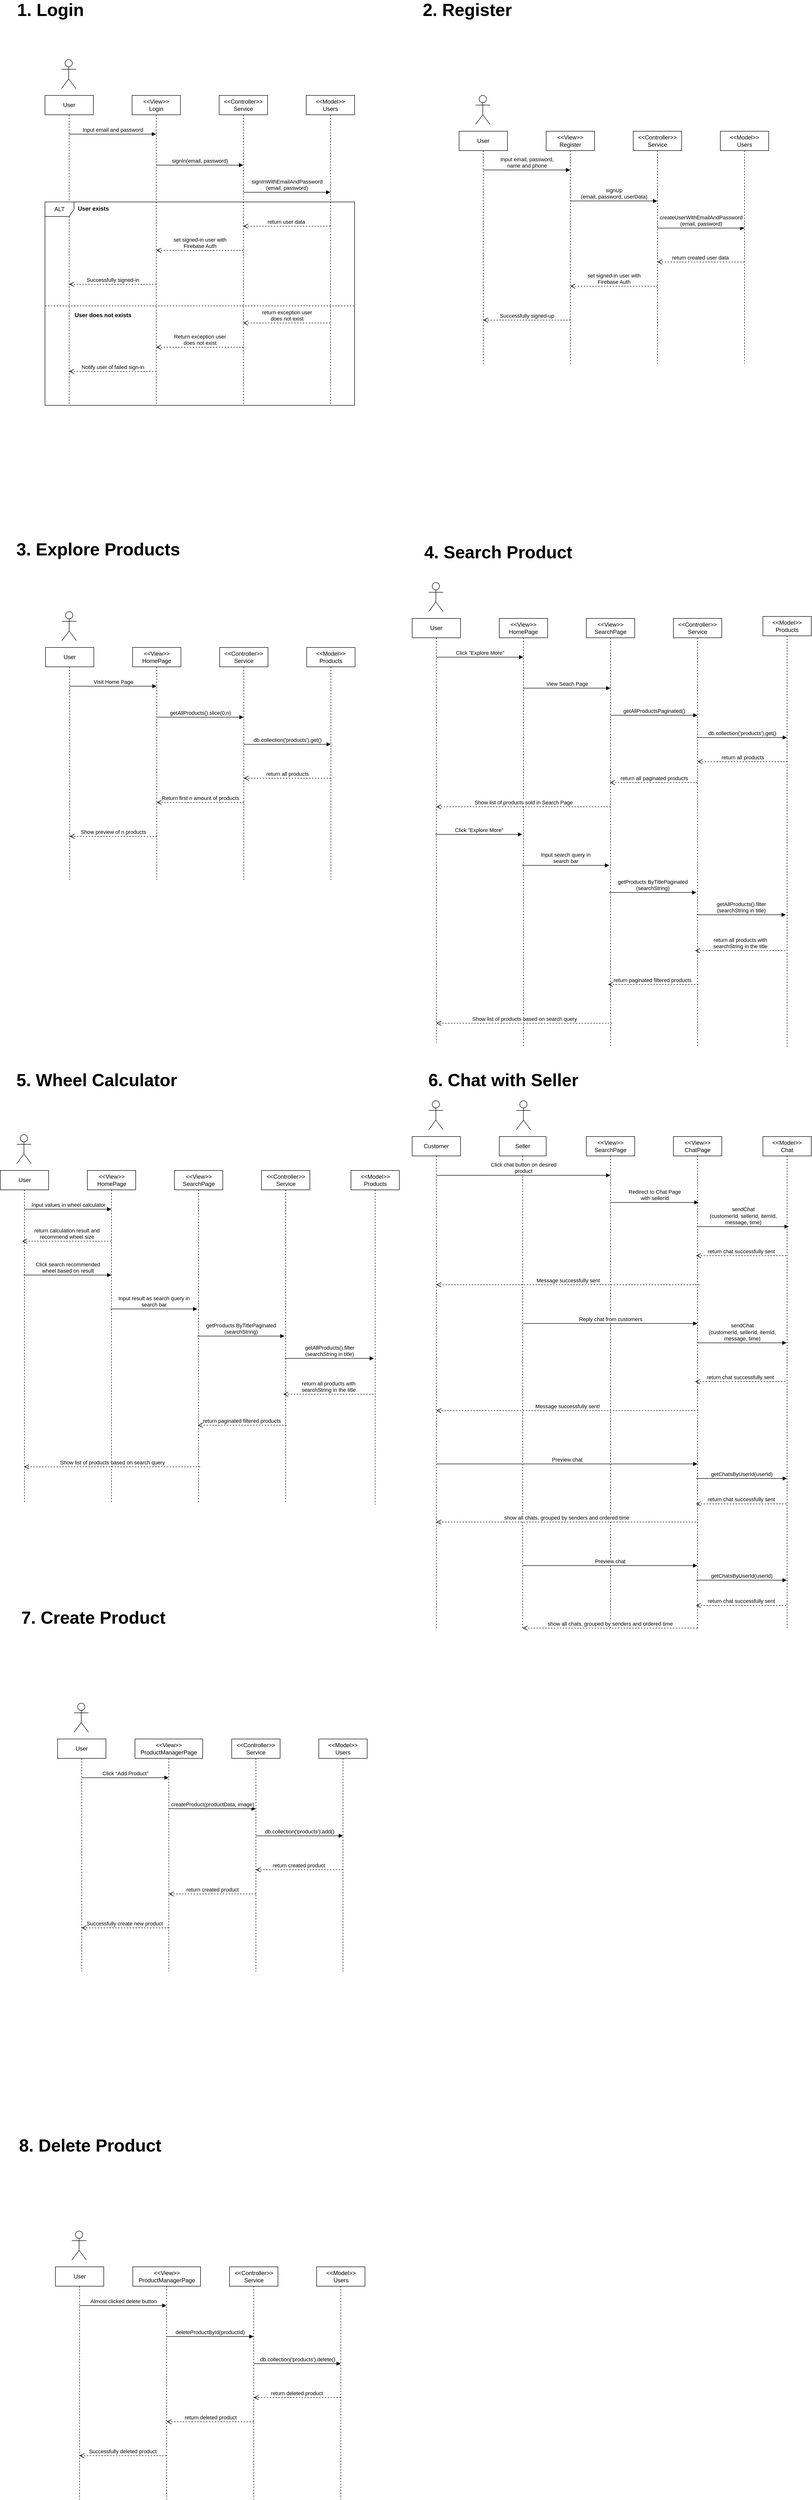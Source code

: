 <mxfile pages="1">
    <diagram id="8m5tW45DkZxrXLQLYPcF" name="Page-1">
        <mxGraphModel dx="5249" dy="2711" grid="0" gridSize="10" guides="1" tooltips="1" connect="1" arrows="1" fold="1" page="0" pageScale="1" pageWidth="850" pageHeight="1100" background="none" math="0" shadow="0">
            <root>
                <mxCell id="0"/>
                <mxCell id="1" parent="0"/>
                <mxCell id="33" value="&amp;lt;&amp;lt;View&amp;gt;&amp;gt;&lt;br&gt;Login" style="shape=umlLifeline;perimeter=lifelinePerimeter;whiteSpace=wrap;html=1;container=1;collapsible=0;recursiveResize=0;outlineConnect=0;" parent="1" vertex="1">
                    <mxGeometry x="284" y="234" width="100" height="640" as="geometry"/>
                </mxCell>
                <mxCell id="47" value="Successfully signed-in" style="html=1;verticalAlign=bottom;endArrow=open;dashed=1;endSize=8;" parent="33" edge="1">
                    <mxGeometry relative="1" as="geometry">
                        <mxPoint x="50.33" y="390" as="sourcePoint"/>
                        <mxPoint x="-130.003" y="390" as="targetPoint"/>
                    </mxGeometry>
                </mxCell>
                <mxCell id="34" value="&amp;lt;&amp;lt;Controller&amp;gt;&amp;gt;&lt;br&gt;Service" style="shape=umlLifeline;perimeter=lifelinePerimeter;whiteSpace=wrap;html=1;container=1;collapsible=0;recursiveResize=0;outlineConnect=0;" parent="1" vertex="1">
                    <mxGeometry x="464" y="234" width="100" height="640" as="geometry"/>
                </mxCell>
                <mxCell id="35" value="&amp;lt;&amp;lt;Model&amp;gt;&amp;gt;&lt;br&gt;Users" style="shape=umlLifeline;perimeter=lifelinePerimeter;whiteSpace=wrap;html=1;container=1;collapsible=0;recursiveResize=0;outlineConnect=0;" parent="1" vertex="1">
                    <mxGeometry x="644" y="234" width="100" height="640" as="geometry"/>
                </mxCell>
                <mxCell id="42" value="return user data&amp;nbsp;" style="html=1;verticalAlign=bottom;endArrow=open;dashed=1;endSize=8;" parent="35" target="34" edge="1">
                    <mxGeometry relative="1" as="geometry">
                        <mxPoint x="50" y="270" as="sourcePoint"/>
                        <mxPoint x="-30" y="270" as="targetPoint"/>
                    </mxGeometry>
                </mxCell>
                <mxCell id="36" value="User" style="shape=umlLifeline;perimeter=lifelinePerimeter;whiteSpace=wrap;html=1;container=1;collapsible=0;recursiveResize=0;outlineConnect=0;" parent="1" vertex="1">
                    <mxGeometry x="104" y="234" width="100" height="640" as="geometry"/>
                </mxCell>
                <mxCell id="38" value="Input email and password" style="html=1;verticalAlign=bottom;endArrow=block;" parent="36" target="33" edge="1">
                    <mxGeometry width="80" relative="1" as="geometry">
                        <mxPoint x="50" y="80" as="sourcePoint"/>
                        <mxPoint x="220" y="80" as="targetPoint"/>
                    </mxGeometry>
                </mxCell>
                <mxCell id="37" value="" style="shape=umlActor;verticalLabelPosition=bottom;verticalAlign=top;html=1;outlineConnect=0;" parent="1" vertex="1">
                    <mxGeometry x="138" y="160" width="30" height="60" as="geometry"/>
                </mxCell>
                <mxCell id="39" value="signIn(email, password)" style="html=1;verticalAlign=bottom;endArrow=block;" parent="1" edge="1">
                    <mxGeometry width="80" relative="1" as="geometry">
                        <mxPoint x="333.63" y="378" as="sourcePoint"/>
                        <mxPoint x="513.5" y="378" as="targetPoint"/>
                    </mxGeometry>
                </mxCell>
                <mxCell id="40" value="signInWithEmailAndPassword&lt;br&gt;(email, password)" style="html=1;verticalAlign=bottom;endArrow=block;" parent="1" source="34" edge="1">
                    <mxGeometry width="80" relative="1" as="geometry">
                        <mxPoint x="513.999" y="434" as="sourcePoint"/>
                        <mxPoint x="693.74" y="434" as="targetPoint"/>
                    </mxGeometry>
                </mxCell>
                <mxCell id="46" value="set signed-in user with&lt;br&gt;Firebase Auth" style="html=1;verticalAlign=bottom;endArrow=open;dashed=1;endSize=8;" parent="1" edge="1">
                    <mxGeometry relative="1" as="geometry">
                        <mxPoint x="514.33" y="554" as="sourcePoint"/>
                        <mxPoint x="333.997" y="554" as="targetPoint"/>
                    </mxGeometry>
                </mxCell>
                <mxCell id="48" value="return exception user&lt;br&gt;does not exist" style="html=1;verticalAlign=bottom;endArrow=open;dashed=1;endSize=8;" parent="1" edge="1">
                    <mxGeometry relative="1" as="geometry">
                        <mxPoint x="694" y="704" as="sourcePoint"/>
                        <mxPoint x="513.667" y="704" as="targetPoint"/>
                    </mxGeometry>
                </mxCell>
                <mxCell id="49" value="Return exception user&lt;br&gt;does not exist" style="html=1;verticalAlign=bottom;endArrow=open;dashed=1;endSize=8;" parent="1" edge="1">
                    <mxGeometry relative="1" as="geometry">
                        <mxPoint x="514.33" y="754" as="sourcePoint"/>
                        <mxPoint x="333.997" y="754" as="targetPoint"/>
                    </mxGeometry>
                </mxCell>
                <mxCell id="50" value="Notify user of failed sign-in" style="html=1;verticalAlign=bottom;endArrow=open;dashed=1;endSize=8;" parent="1" edge="1">
                    <mxGeometry relative="1" as="geometry">
                        <mxPoint x="334.33" y="804" as="sourcePoint"/>
                        <mxPoint x="153.997" y="804" as="targetPoint"/>
                    </mxGeometry>
                </mxCell>
                <mxCell id="51" value="ALT" style="shape=umlFrame;whiteSpace=wrap;html=1;" parent="1" vertex="1">
                    <mxGeometry x="104" y="454" width="640" height="420" as="geometry"/>
                </mxCell>
                <mxCell id="52" value="" style="endArrow=none;dashed=1;html=1;" parent="1" edge="1">
                    <mxGeometry width="50" height="50" relative="1" as="geometry">
                        <mxPoint x="104" y="668.57" as="sourcePoint"/>
                        <mxPoint x="745.739" y="668.57" as="targetPoint"/>
                    </mxGeometry>
                </mxCell>
                <mxCell id="53" value="User exists" style="text;align=center;fontStyle=1;verticalAlign=middle;spacingLeft=3;spacingRight=3;strokeColor=none;rotatable=0;points=[[0,0.5],[1,0.5]];portConstraint=eastwest;" parent="1" vertex="1">
                    <mxGeometry x="164" y="454" width="80" height="26" as="geometry"/>
                </mxCell>
                <mxCell id="54" value="User does not exists" style="text;align=center;fontStyle=1;verticalAlign=middle;spacingLeft=3;spacingRight=3;strokeColor=none;rotatable=0;points=[[0,0.5],[1,0.5]];portConstraint=eastwest;" parent="1" vertex="1">
                    <mxGeometry x="164" y="674" width="120" height="26" as="geometry"/>
                </mxCell>
                <mxCell id="61" value="&amp;lt;&amp;lt;View&amp;gt;&amp;gt;&lt;br&gt;Register" style="shape=umlLifeline;perimeter=lifelinePerimeter;whiteSpace=wrap;html=1;container=1;collapsible=0;recursiveResize=0;outlineConnect=0;" parent="1" vertex="1">
                    <mxGeometry x="1140" y="308" width="100" height="480" as="geometry"/>
                </mxCell>
                <mxCell id="62" value="Successfully signed-up" style="html=1;verticalAlign=bottom;endArrow=open;dashed=1;endSize=8;" parent="61" edge="1">
                    <mxGeometry relative="1" as="geometry">
                        <mxPoint x="50.33" y="390" as="sourcePoint"/>
                        <mxPoint x="-130.003" y="390" as="targetPoint"/>
                    </mxGeometry>
                </mxCell>
                <mxCell id="63" value="&amp;lt;&amp;lt;Controller&amp;gt;&amp;gt;&lt;br&gt;Service" style="shape=umlLifeline;perimeter=lifelinePerimeter;whiteSpace=wrap;html=1;container=1;collapsible=0;recursiveResize=0;outlineConnect=0;" parent="1" vertex="1">
                    <mxGeometry x="1320" y="308" width="100" height="480" as="geometry"/>
                </mxCell>
                <mxCell id="64" value="&amp;lt;&amp;lt;Model&amp;gt;&amp;gt;&lt;br&gt;Users" style="shape=umlLifeline;perimeter=lifelinePerimeter;whiteSpace=wrap;html=1;container=1;collapsible=0;recursiveResize=0;outlineConnect=0;" parent="1" vertex="1">
                    <mxGeometry x="1500" y="308" width="100" height="480" as="geometry"/>
                </mxCell>
                <mxCell id="65" value="return created user data&amp;nbsp;" style="html=1;verticalAlign=bottom;endArrow=open;dashed=1;endSize=8;" parent="64" target="63" edge="1">
                    <mxGeometry relative="1" as="geometry">
                        <mxPoint x="50" y="270" as="sourcePoint"/>
                        <mxPoint x="-30" y="270" as="targetPoint"/>
                    </mxGeometry>
                </mxCell>
                <mxCell id="66" value="User" style="shape=umlLifeline;perimeter=lifelinePerimeter;whiteSpace=wrap;html=1;container=1;collapsible=0;recursiveResize=0;outlineConnect=0;" parent="1" vertex="1">
                    <mxGeometry x="960" y="308" width="100" height="480" as="geometry"/>
                </mxCell>
                <mxCell id="67" value="Input email, password,&lt;br&gt;name and phone" style="html=1;verticalAlign=bottom;endArrow=block;" parent="66" target="61" edge="1">
                    <mxGeometry width="80" relative="1" as="geometry">
                        <mxPoint x="50" y="80" as="sourcePoint"/>
                        <mxPoint x="220" y="80" as="targetPoint"/>
                    </mxGeometry>
                </mxCell>
                <mxCell id="68" value="" style="shape=umlActor;verticalLabelPosition=bottom;verticalAlign=top;html=1;outlineConnect=0;" parent="1" vertex="1">
                    <mxGeometry x="994" y="234" width="30" height="60" as="geometry"/>
                </mxCell>
                <mxCell id="69" value="signUp&lt;br&gt;(email, password, userData)" style="html=1;verticalAlign=bottom;endArrow=block;" parent="1" edge="1">
                    <mxGeometry width="80" relative="1" as="geometry">
                        <mxPoint x="1189.63" y="452" as="sourcePoint"/>
                        <mxPoint x="1369.5" y="452" as="targetPoint"/>
                    </mxGeometry>
                </mxCell>
                <mxCell id="70" value="createUserWithEmailAndPassword&lt;br&gt;(email, password)" style="html=1;verticalAlign=bottom;endArrow=block;" parent="1" source="63" edge="1">
                    <mxGeometry width="80" relative="1" as="geometry">
                        <mxPoint x="1369.999" y="508" as="sourcePoint"/>
                        <mxPoint x="1549.74" y="508" as="targetPoint"/>
                    </mxGeometry>
                </mxCell>
                <mxCell id="71" value="set signed-in user with&lt;br&gt;Firebase Auth" style="html=1;verticalAlign=bottom;endArrow=open;dashed=1;endSize=8;" parent="1" edge="1">
                    <mxGeometry relative="1" as="geometry">
                        <mxPoint x="1370.33" y="628" as="sourcePoint"/>
                        <mxPoint x="1189.997" y="628" as="targetPoint"/>
                    </mxGeometry>
                </mxCell>
                <mxCell id="79" value="&amp;lt;&amp;lt;View&amp;gt;&amp;gt;&lt;br&gt;HomePage" style="shape=umlLifeline;perimeter=lifelinePerimeter;whiteSpace=wrap;html=1;container=1;collapsible=0;recursiveResize=0;outlineConnect=0;" parent="1" vertex="1">
                    <mxGeometry x="285" y="1374" width="100" height="480" as="geometry"/>
                </mxCell>
                <mxCell id="80" value="Show preview of n products" style="html=1;verticalAlign=bottom;endArrow=open;dashed=1;endSize=8;" parent="79" edge="1">
                    <mxGeometry relative="1" as="geometry">
                        <mxPoint x="50.33" y="390" as="sourcePoint"/>
                        <mxPoint x="-130.003" y="390" as="targetPoint"/>
                    </mxGeometry>
                </mxCell>
                <mxCell id="81" value="&amp;lt;&amp;lt;Controller&amp;gt;&amp;gt;&lt;br&gt;Service" style="shape=umlLifeline;perimeter=lifelinePerimeter;whiteSpace=wrap;html=1;container=1;collapsible=0;recursiveResize=0;outlineConnect=0;" parent="1" vertex="1">
                    <mxGeometry x="465" y="1374" width="100" height="480" as="geometry"/>
                </mxCell>
                <mxCell id="82" value="&amp;lt;&amp;lt;Model&amp;gt;&amp;gt;&lt;br&gt;Products" style="shape=umlLifeline;perimeter=lifelinePerimeter;whiteSpace=wrap;html=1;container=1;collapsible=0;recursiveResize=0;outlineConnect=0;" parent="1" vertex="1">
                    <mxGeometry x="645" y="1374" width="100" height="480" as="geometry"/>
                </mxCell>
                <mxCell id="83" value="return all products" style="html=1;verticalAlign=bottom;endArrow=open;dashed=1;endSize=8;" parent="82" target="81" edge="1">
                    <mxGeometry relative="1" as="geometry">
                        <mxPoint x="50" y="270" as="sourcePoint"/>
                        <mxPoint x="-30" y="270" as="targetPoint"/>
                    </mxGeometry>
                </mxCell>
                <mxCell id="84" value="User" style="shape=umlLifeline;perimeter=lifelinePerimeter;whiteSpace=wrap;html=1;container=1;collapsible=0;recursiveResize=0;outlineConnect=0;" parent="1" vertex="1">
                    <mxGeometry x="105" y="1374" width="100" height="480" as="geometry"/>
                </mxCell>
                <mxCell id="85" value="Visit Home Page" style="html=1;verticalAlign=bottom;endArrow=block;" parent="84" target="79" edge="1">
                    <mxGeometry width="80" relative="1" as="geometry">
                        <mxPoint x="50" y="80" as="sourcePoint"/>
                        <mxPoint x="220" y="80" as="targetPoint"/>
                    </mxGeometry>
                </mxCell>
                <mxCell id="86" value="" style="shape=umlActor;verticalLabelPosition=bottom;verticalAlign=top;html=1;outlineConnect=0;" parent="1" vertex="1">
                    <mxGeometry x="139" y="1300" width="30" height="60" as="geometry"/>
                </mxCell>
                <mxCell id="87" value="getAllProducts().slice(0,n)" style="html=1;verticalAlign=bottom;endArrow=block;" parent="1" edge="1">
                    <mxGeometry width="80" relative="1" as="geometry">
                        <mxPoint x="334.63" y="1518" as="sourcePoint"/>
                        <mxPoint x="514.5" y="1518" as="targetPoint"/>
                    </mxGeometry>
                </mxCell>
                <mxCell id="88" value="db.collection('products').get()" style="html=1;verticalAlign=bottom;endArrow=block;" parent="1" source="81" edge="1">
                    <mxGeometry width="80" relative="1" as="geometry">
                        <mxPoint x="514.999" y="1574" as="sourcePoint"/>
                        <mxPoint x="694.74" y="1574" as="targetPoint"/>
                    </mxGeometry>
                </mxCell>
                <mxCell id="89" value="Return first n amount of products" style="html=1;verticalAlign=bottom;endArrow=open;dashed=1;endSize=8;" parent="1" edge="1">
                    <mxGeometry relative="1" as="geometry">
                        <mxPoint x="515.33" y="1694" as="sourcePoint"/>
                        <mxPoint x="334.997" y="1694" as="targetPoint"/>
                    </mxGeometry>
                </mxCell>
                <mxCell id="91" value="&amp;lt;&amp;lt;View&amp;gt;&amp;gt;&lt;br&gt;HomePage" style="shape=umlLifeline;perimeter=lifelinePerimeter;whiteSpace=wrap;html=1;container=1;collapsible=0;recursiveResize=0;outlineConnect=0;" parent="1" vertex="1">
                    <mxGeometry x="1043" y="1314" width="100" height="886" as="geometry"/>
                </mxCell>
                <mxCell id="93" value="&amp;lt;&amp;lt;View&amp;gt;&amp;gt;&lt;br&gt;SearchPage" style="shape=umlLifeline;perimeter=lifelinePerimeter;whiteSpace=wrap;html=1;container=1;collapsible=0;recursiveResize=0;outlineConnect=0;" parent="1" vertex="1">
                    <mxGeometry x="1223" y="1314" width="100" height="886" as="geometry"/>
                </mxCell>
                <mxCell id="94" value="&amp;lt;&amp;lt;Controller&amp;gt;&amp;gt;&lt;br&gt;Service" style="shape=umlLifeline;perimeter=lifelinePerimeter;whiteSpace=wrap;html=1;container=1;collapsible=0;recursiveResize=0;outlineConnect=0;" parent="1" vertex="1">
                    <mxGeometry x="1403" y="1314" width="100" height="886" as="geometry"/>
                </mxCell>
                <mxCell id="95" value="return all paginated products" style="html=1;verticalAlign=bottom;endArrow=open;dashed=1;endSize=8;" parent="94" edge="1">
                    <mxGeometry relative="1" as="geometry">
                        <mxPoint x="50" y="339" as="sourcePoint"/>
                        <mxPoint x="-131.038" y="339" as="targetPoint"/>
                    </mxGeometry>
                </mxCell>
                <mxCell id="111" value="return paginated filtered products&amp;nbsp;" style="html=1;verticalAlign=bottom;endArrow=open;dashed=1;endSize=8;" parent="94" edge="1">
                    <mxGeometry relative="1" as="geometry">
                        <mxPoint x="51.54" y="756" as="sourcePoint"/>
                        <mxPoint x="-135" y="756" as="targetPoint"/>
                    </mxGeometry>
                </mxCell>
                <mxCell id="96" value="User" style="shape=umlLifeline;perimeter=lifelinePerimeter;whiteSpace=wrap;html=1;container=1;collapsible=0;recursiveResize=0;outlineConnect=0;" parent="1" vertex="1">
                    <mxGeometry x="863" y="1314" width="100" height="876" as="geometry"/>
                </mxCell>
                <mxCell id="97" value="Click &quot;Explore More&quot;" style="html=1;verticalAlign=bottom;endArrow=block;" parent="96" target="91" edge="1">
                    <mxGeometry width="80" relative="1" as="geometry">
                        <mxPoint x="50" y="80" as="sourcePoint"/>
                        <mxPoint x="220" y="80" as="targetPoint"/>
                    </mxGeometry>
                </mxCell>
                <mxCell id="98" value="" style="shape=umlActor;verticalLabelPosition=bottom;verticalAlign=top;html=1;outlineConnect=0;" parent="1" vertex="1">
                    <mxGeometry x="897" y="1240" width="30" height="60" as="geometry"/>
                </mxCell>
                <mxCell id="99" value="View Seach Page" style="html=1;verticalAlign=bottom;endArrow=block;" parent="1" edge="1">
                    <mxGeometry width="80" relative="1" as="geometry">
                        <mxPoint x="1092.63" y="1458" as="sourcePoint"/>
                        <mxPoint x="1272.5" y="1458" as="targetPoint"/>
                    </mxGeometry>
                </mxCell>
                <mxCell id="100" value="getAllProductsPaginated()" style="html=1;verticalAlign=bottom;endArrow=block;" parent="1" source="93" edge="1">
                    <mxGeometry width="80" relative="1" as="geometry">
                        <mxPoint x="1272.999" y="1514" as="sourcePoint"/>
                        <mxPoint x="1452.74" y="1514" as="targetPoint"/>
                    </mxGeometry>
                </mxCell>
                <mxCell id="101" value="Show list of products sold in Search Page" style="html=1;verticalAlign=bottom;endArrow=open;dashed=1;endSize=8;" parent="1" target="96" edge="1">
                    <mxGeometry relative="1" as="geometry">
                        <mxPoint x="1273.33" y="1703" as="sourcePoint"/>
                        <mxPoint x="1092.997" y="1703" as="targetPoint"/>
                    </mxGeometry>
                </mxCell>
                <mxCell id="102" value="&amp;lt;&amp;lt;Model&amp;gt;&amp;gt;&lt;br&gt;Products" style="shape=umlLifeline;perimeter=lifelinePerimeter;whiteSpace=wrap;html=1;container=1;collapsible=0;recursiveResize=0;outlineConnect=0;" parent="1" vertex="1">
                    <mxGeometry x="1588" y="1310" width="100" height="890" as="geometry"/>
                </mxCell>
                <mxCell id="104" value="db.collection('products').get()" style="html=1;verticalAlign=bottom;endArrow=block;" parent="1" target="102" edge="1">
                    <mxGeometry width="80" relative="1" as="geometry">
                        <mxPoint x="1452.999" y="1560" as="sourcePoint"/>
                        <mxPoint x="1633.35" y="1560" as="targetPoint"/>
                    </mxGeometry>
                </mxCell>
                <mxCell id="105" value="return all products" style="html=1;verticalAlign=bottom;endArrow=open;dashed=1;endSize=8;" parent="1" target="94" edge="1">
                    <mxGeometry relative="1" as="geometry">
                        <mxPoint x="1639.04" y="1610" as="sourcePoint"/>
                        <mxPoint x="1458.002" y="1610" as="targetPoint"/>
                    </mxGeometry>
                </mxCell>
                <mxCell id="106" value="Click &quot;Explore More&quot;" style="html=1;verticalAlign=bottom;endArrow=block;" parent="1" edge="1">
                    <mxGeometry width="80" relative="1" as="geometry">
                        <mxPoint x="910.75" y="1760" as="sourcePoint"/>
                        <mxPoint x="1090.25" y="1760" as="targetPoint"/>
                    </mxGeometry>
                </mxCell>
                <mxCell id="107" value="Input search query in&lt;br&gt;search bar" style="html=1;verticalAlign=bottom;endArrow=block;" parent="1" edge="1">
                    <mxGeometry width="80" relative="1" as="geometry">
                        <mxPoint x="1090.38" y="1824" as="sourcePoint"/>
                        <mxPoint x="1270.25" y="1824" as="targetPoint"/>
                    </mxGeometry>
                </mxCell>
                <mxCell id="108" value="getProducts ByTitlePaginated&lt;br&gt;(searchString)" style="html=1;verticalAlign=bottom;endArrow=block;" parent="1" edge="1">
                    <mxGeometry width="80" relative="1" as="geometry">
                        <mxPoint x="1270" y="1880" as="sourcePoint"/>
                        <mxPoint x="1450.49" y="1880" as="targetPoint"/>
                    </mxGeometry>
                </mxCell>
                <mxCell id="109" value="getAllProducts().filter&lt;br&gt;(searchString in title)" style="html=1;verticalAlign=bottom;endArrow=block;" parent="1" edge="1">
                    <mxGeometry width="80" relative="1" as="geometry">
                        <mxPoint x="1451" y="1926" as="sourcePoint"/>
                        <mxPoint x="1635.25" y="1926" as="targetPoint"/>
                    </mxGeometry>
                </mxCell>
                <mxCell id="110" value="return all products with&lt;br&gt;searchString in the title" style="html=1;verticalAlign=bottom;endArrow=open;dashed=1;endSize=8;" parent="1" edge="1">
                    <mxGeometry relative="1" as="geometry">
                        <mxPoint x="1634.54" y="2000" as="sourcePoint"/>
                        <mxPoint x="1448" y="2000" as="targetPoint"/>
                    </mxGeometry>
                </mxCell>
                <mxCell id="112" value="Show list of products based on search query" style="html=1;verticalAlign=bottom;endArrow=open;dashed=1;endSize=8;" parent="1" target="96" edge="1">
                    <mxGeometry relative="1" as="geometry">
                        <mxPoint x="1276.27" y="2150.0" as="sourcePoint"/>
                        <mxPoint x="1089.73" y="2150.0" as="targetPoint"/>
                    </mxGeometry>
                </mxCell>
                <mxCell id="144" value="&amp;lt;&amp;lt;View&amp;gt;&amp;gt;&lt;br&gt;HomePage" style="shape=umlLifeline;perimeter=lifelinePerimeter;whiteSpace=wrap;html=1;container=1;collapsible=0;recursiveResize=0;outlineConnect=0;" parent="1" vertex="1">
                    <mxGeometry x="191.5" y="2454" width="100" height="686" as="geometry"/>
                </mxCell>
                <mxCell id="145" value="&amp;lt;&amp;lt;View&amp;gt;&amp;gt;&lt;br&gt;SearchPage" style="shape=umlLifeline;perimeter=lifelinePerimeter;whiteSpace=wrap;html=1;container=1;collapsible=0;recursiveResize=0;outlineConnect=0;" parent="1" vertex="1">
                    <mxGeometry x="371.5" y="2454" width="100" height="686" as="geometry"/>
                </mxCell>
                <mxCell id="146" value="&amp;lt;&amp;lt;Controller&amp;gt;&amp;gt;&lt;br&gt;Service" style="shape=umlLifeline;perimeter=lifelinePerimeter;whiteSpace=wrap;html=1;container=1;collapsible=0;recursiveResize=0;outlineConnect=0;" parent="1" vertex="1">
                    <mxGeometry x="551.5" y="2454" width="100" height="686" as="geometry"/>
                </mxCell>
                <mxCell id="159" value="Input result as search query in&lt;br&gt;search bar" style="html=1;verticalAlign=bottom;endArrow=block;" parent="146" edge="1">
                    <mxGeometry width="80" relative="1" as="geometry">
                        <mxPoint x="-312.62" y="286" as="sourcePoint"/>
                        <mxPoint x="-132.75" y="286" as="targetPoint"/>
                    </mxGeometry>
                </mxCell>
                <mxCell id="160" value="getProducts ByTitlePaginated&lt;br&gt;(searchString)" style="html=1;verticalAlign=bottom;endArrow=block;" parent="146" edge="1">
                    <mxGeometry width="80" relative="1" as="geometry">
                        <mxPoint x="-132.5" y="342" as="sourcePoint"/>
                        <mxPoint x="47.49" y="342.0" as="targetPoint"/>
                    </mxGeometry>
                </mxCell>
                <mxCell id="161" value="getAllProducts().filter&lt;br&gt;(searchString in title)" style="html=1;verticalAlign=bottom;endArrow=block;" parent="146" edge="1">
                    <mxGeometry width="80" relative="1" as="geometry">
                        <mxPoint x="48" y="388" as="sourcePoint"/>
                        <mxPoint x="232.25" y="388" as="targetPoint"/>
                    </mxGeometry>
                </mxCell>
                <mxCell id="162" value="return all products with&lt;br&gt;searchString in the title" style="html=1;verticalAlign=bottom;endArrow=open;dashed=1;endSize=8;" parent="146" edge="1">
                    <mxGeometry relative="1" as="geometry">
                        <mxPoint x="231.54" y="462.0" as="sourcePoint"/>
                        <mxPoint x="45" y="462.0" as="targetPoint"/>
                    </mxGeometry>
                </mxCell>
                <mxCell id="163" value="Show list of products based on search query" style="html=1;verticalAlign=bottom;endArrow=open;dashed=1;endSize=8;" parent="146" edge="1">
                    <mxGeometry relative="1" as="geometry">
                        <mxPoint x="-126.73" y="612.0" as="sourcePoint"/>
                        <mxPoint x="-490.452" y="612.0" as="targetPoint"/>
                    </mxGeometry>
                </mxCell>
                <mxCell id="149" value="User" style="shape=umlLifeline;perimeter=lifelinePerimeter;whiteSpace=wrap;html=1;container=1;collapsible=0;recursiveResize=0;outlineConnect=0;" parent="1" vertex="1">
                    <mxGeometry x="11.5" y="2454" width="100" height="686" as="geometry"/>
                </mxCell>
                <mxCell id="150" value="Input values in wheel calculator" style="html=1;verticalAlign=bottom;endArrow=block;" parent="149" target="144" edge="1">
                    <mxGeometry width="80" relative="1" as="geometry">
                        <mxPoint x="50" y="80" as="sourcePoint"/>
                        <mxPoint x="220" y="80" as="targetPoint"/>
                    </mxGeometry>
                </mxCell>
                <mxCell id="151" value="" style="shape=umlActor;verticalLabelPosition=bottom;verticalAlign=top;html=1;outlineConnect=0;" parent="1" vertex="1">
                    <mxGeometry x="45.5" y="2380" width="30" height="60" as="geometry"/>
                </mxCell>
                <mxCell id="155" value="&amp;lt;&amp;lt;Model&amp;gt;&amp;gt;&lt;br&gt;Products" style="shape=umlLifeline;perimeter=lifelinePerimeter;whiteSpace=wrap;html=1;container=1;collapsible=0;recursiveResize=0;outlineConnect=0;" parent="1" vertex="1">
                    <mxGeometry x="736.5" y="2454" width="100" height="690" as="geometry"/>
                </mxCell>
                <mxCell id="164" value="return calculation result and&lt;br&gt;recommend wheel size" style="html=1;verticalAlign=bottom;endArrow=open;dashed=1;endSize=8;" parent="1" source="144" edge="1">
                    <mxGeometry relative="1" as="geometry">
                        <mxPoint x="230" y="2600" as="sourcePoint"/>
                        <mxPoint x="57" y="2600" as="targetPoint"/>
                    </mxGeometry>
                </mxCell>
                <mxCell id="165" value="Click search recommended&lt;br&gt;wheel based on result" style="html=1;verticalAlign=bottom;endArrow=block;" parent="1" target="144" edge="1">
                    <mxGeometry width="80" relative="1" as="geometry">
                        <mxPoint x="60" y="2670" as="sourcePoint"/>
                        <mxPoint x="242.75" y="2670" as="targetPoint"/>
                    </mxGeometry>
                </mxCell>
                <mxCell id="148" value="return paginated filtered products&amp;nbsp;" style="html=1;verticalAlign=bottom;endArrow=open;dashed=1;endSize=8;" parent="1" edge="1">
                    <mxGeometry relative="1" as="geometry">
                        <mxPoint x="603.04" y="2980" as="sourcePoint"/>
                        <mxPoint x="420" y="2980" as="targetPoint"/>
                    </mxGeometry>
                </mxCell>
                <mxCell id="166" value="1. Login" style="text;align=center;fontStyle=1;verticalAlign=middle;spacingLeft=3;spacingRight=3;strokeColor=none;rotatable=0;points=[[0,0.5],[1,0.5]];portConstraint=eastwest;fontSize=36;" parent="1" vertex="1">
                    <mxGeometry x="75.5" y="40" width="80" height="26" as="geometry"/>
                </mxCell>
                <mxCell id="167" value="3. Explore Products" style="text;align=left;fontStyle=1;verticalAlign=middle;spacingLeft=3;spacingRight=3;strokeColor=none;rotatable=0;points=[[0,0.5],[1,0.5]];portConstraint=eastwest;fontSize=36;" parent="1" vertex="1">
                    <mxGeometry x="40" y="1154" width="80" height="26" as="geometry"/>
                </mxCell>
                <mxCell id="170" value="2. Register" style="text;align=left;fontStyle=1;verticalAlign=middle;spacingLeft=3;spacingRight=3;strokeColor=none;rotatable=0;points=[[0,0.5],[1,0.5]];portConstraint=eastwest;fontSize=36;" parent="1" vertex="1">
                    <mxGeometry x="880" y="40" width="80" height="26" as="geometry"/>
                </mxCell>
                <mxCell id="173" value="4. Search Product" style="text;align=left;fontStyle=1;verticalAlign=middle;spacingLeft=3;spacingRight=3;strokeColor=none;rotatable=0;points=[[0,0.5],[1,0.5]];portConstraint=eastwest;fontSize=36;" parent="1" vertex="1">
                    <mxGeometry x="883" y="1160" width="80" height="26" as="geometry"/>
                </mxCell>
                <mxCell id="174" value="5. Wheel Calculator" style="text;align=left;fontStyle=1;verticalAlign=middle;spacingLeft=3;spacingRight=3;strokeColor=none;rotatable=0;points=[[0,0.5],[1,0.5]];portConstraint=eastwest;fontSize=36;" parent="1" vertex="1">
                    <mxGeometry x="40" y="2250" width="80" height="26" as="geometry"/>
                </mxCell>
                <mxCell id="175" value="Seller" style="shape=umlLifeline;perimeter=lifelinePerimeter;whiteSpace=wrap;html=1;container=1;collapsible=0;recursiveResize=0;outlineConnect=0;" parent="1" vertex="1">
                    <mxGeometry x="1043" y="2384" width="97" height="1016" as="geometry"/>
                </mxCell>
                <mxCell id="176" value="&amp;lt;&amp;lt;View&amp;gt;&amp;gt;&lt;br&gt;SearchPage" style="shape=umlLifeline;perimeter=lifelinePerimeter;whiteSpace=wrap;html=1;container=1;collapsible=0;recursiveResize=0;outlineConnect=0;" parent="1" vertex="1">
                    <mxGeometry x="1223" y="2384" width="100" height="1016" as="geometry"/>
                </mxCell>
                <mxCell id="207" value="Preview chat" style="html=1;verticalAlign=bottom;endArrow=block;" parent="176" source="175" edge="1">
                    <mxGeometry width="80" relative="1" as="geometry">
                        <mxPoint x="-93" y="886" as="sourcePoint"/>
                        <mxPoint x="229.25" y="886" as="targetPoint"/>
                    </mxGeometry>
                </mxCell>
                <mxCell id="208" value="getChatsByUserId(userId)" style="html=1;verticalAlign=bottom;endArrow=block;" parent="176" edge="1">
                    <mxGeometry width="80" relative="1" as="geometry">
                        <mxPoint x="226.75" y="916" as="sourcePoint"/>
                        <mxPoint x="414.25" y="916" as="targetPoint"/>
                    </mxGeometry>
                </mxCell>
                <mxCell id="209" value="return chat successfully sent" style="html=1;verticalAlign=bottom;endArrow=open;dashed=1;endSize=8;" parent="176" edge="1">
                    <mxGeometry relative="1" as="geometry">
                        <mxPoint x="413.29" y="968.46" as="sourcePoint"/>
                        <mxPoint x="226.75" y="968.46" as="targetPoint"/>
                    </mxGeometry>
                </mxCell>
                <mxCell id="177" value="&amp;lt;&amp;lt;View&amp;gt;&amp;gt;&lt;br&gt;ChatPage" style="shape=umlLifeline;perimeter=lifelinePerimeter;whiteSpace=wrap;html=1;container=1;collapsible=0;recursiveResize=0;outlineConnect=0;" parent="1" vertex="1">
                    <mxGeometry x="1403" y="2384" width="100" height="1016" as="geometry"/>
                </mxCell>
                <mxCell id="192" value="Redirect to Chat Page&lt;br&gt;with sellerId" style="html=1;verticalAlign=bottom;endArrow=block;" parent="177" source="176" edge="1">
                    <mxGeometry width="80" relative="1" as="geometry">
                        <mxPoint x="-128.0" y="136" as="sourcePoint"/>
                        <mxPoint x="51.87" y="136" as="targetPoint"/>
                    </mxGeometry>
                </mxCell>
                <mxCell id="189" value="Message successfully sent!" style="html=1;verticalAlign=bottom;endArrow=open;dashed=1;endSize=8;" parent="177" target="183" edge="1">
                    <mxGeometry relative="1" as="geometry">
                        <mxPoint x="51.54" y="566" as="sourcePoint"/>
                        <mxPoint x="-131.5" y="566" as="targetPoint"/>
                    </mxGeometry>
                </mxCell>
                <mxCell id="202" value="show all chats, grouped by senders and ordered time" style="html=1;verticalAlign=bottom;endArrow=open;dashed=1;endSize=8;" parent="177" target="183" edge="1">
                    <mxGeometry relative="1" as="geometry">
                        <mxPoint x="47" y="796" as="sourcePoint"/>
                        <mxPoint x="-133" y="796.0" as="targetPoint"/>
                    </mxGeometry>
                </mxCell>
                <mxCell id="183" value="Customer" style="shape=umlLifeline;perimeter=lifelinePerimeter;whiteSpace=wrap;html=1;container=1;collapsible=0;recursiveResize=0;outlineConnect=0;" parent="1" vertex="1">
                    <mxGeometry x="863" y="2384" width="100" height="1016" as="geometry"/>
                </mxCell>
                <mxCell id="184" value="Click chat button on desired&lt;br&gt;product" style="html=1;verticalAlign=bottom;endArrow=block;" parent="183" target="176" edge="1">
                    <mxGeometry width="80" relative="1" as="geometry">
                        <mxPoint x="50" y="80" as="sourcePoint"/>
                        <mxPoint x="220" y="80" as="targetPoint"/>
                    </mxGeometry>
                </mxCell>
                <mxCell id="185" value="" style="shape=umlActor;verticalLabelPosition=bottom;verticalAlign=top;html=1;outlineConnect=0;" parent="1" vertex="1">
                    <mxGeometry x="897" y="2310" width="30" height="60" as="geometry"/>
                </mxCell>
                <mxCell id="186" value="&amp;lt;&amp;lt;Model&amp;gt;&amp;gt;&lt;br&gt;Chat" style="shape=umlLifeline;perimeter=lifelinePerimeter;whiteSpace=wrap;html=1;container=1;collapsible=0;recursiveResize=0;outlineConnect=0;" parent="1" vertex="1">
                    <mxGeometry x="1588" y="2384" width="100" height="1016" as="geometry"/>
                </mxCell>
                <mxCell id="194" value="sendChat&lt;br&gt;(customerId, sellerId, itemId,&lt;br&gt;message, time)" style="html=1;verticalAlign=bottom;endArrow=block;" parent="186" source="177" edge="1">
                    <mxGeometry width="80" relative="1" as="geometry">
                        <mxPoint x="-129.31" y="186" as="sourcePoint"/>
                        <mxPoint x="53.31" y="186" as="targetPoint"/>
                    </mxGeometry>
                </mxCell>
                <mxCell id="195" value="return chat successfully sent" style="html=1;verticalAlign=bottom;endArrow=open;dashed=1;endSize=8;" parent="186" edge="1">
                    <mxGeometry relative="1" as="geometry">
                        <mxPoint x="48.54" y="246.0" as="sourcePoint"/>
                        <mxPoint x="-138" y="246.0" as="targetPoint"/>
                    </mxGeometry>
                </mxCell>
                <mxCell id="198" value="sendChat&lt;br&gt;(customerId, sellerId, itemId,&lt;br&gt;message, time)" style="html=1;verticalAlign=bottom;endArrow=block;" parent="186" source="177" edge="1">
                    <mxGeometry width="80" relative="1" as="geometry">
                        <mxPoint x="-128" y="426" as="sourcePoint"/>
                        <mxPoint x="48.75" y="426" as="targetPoint"/>
                    </mxGeometry>
                </mxCell>
                <mxCell id="190" value="6. Chat with Seller" style="text;align=left;fontStyle=1;verticalAlign=middle;spacingLeft=3;spacingRight=3;strokeColor=none;rotatable=0;points=[[0,0.5],[1,0.5]];portConstraint=eastwest;fontSize=36;" parent="1" vertex="1">
                    <mxGeometry x="891.5" y="2250" width="80" height="26" as="geometry"/>
                </mxCell>
                <mxCell id="191" value="" style="shape=umlActor;verticalLabelPosition=bottom;verticalAlign=top;html=1;outlineConnect=0;" parent="1" vertex="1">
                    <mxGeometry x="1078" y="2310" width="30" height="60" as="geometry"/>
                </mxCell>
                <mxCell id="196" value="Message successfully sent" style="html=1;verticalAlign=bottom;endArrow=open;dashed=1;endSize=8;" parent="1" target="183" edge="1">
                    <mxGeometry relative="1" as="geometry">
                        <mxPoint x="1457" y="2690" as="sourcePoint"/>
                        <mxPoint x="1270" y="2690.0" as="targetPoint"/>
                    </mxGeometry>
                </mxCell>
                <mxCell id="197" value="Reply chat from customers" style="html=1;verticalAlign=bottom;endArrow=block;" parent="1" target="177" edge="1">
                    <mxGeometry width="80" relative="1" as="geometry">
                        <mxPoint x="1093.25" y="2770" as="sourcePoint"/>
                        <mxPoint x="1270" y="2770" as="targetPoint"/>
                    </mxGeometry>
                </mxCell>
                <mxCell id="181" value="return chat successfully sent" style="html=1;verticalAlign=bottom;endArrow=open;dashed=1;endSize=8;" parent="1" edge="1">
                    <mxGeometry relative="1" as="geometry">
                        <mxPoint x="1634.54" y="2890.0" as="sourcePoint"/>
                        <mxPoint x="1448" y="2890.0" as="targetPoint"/>
                    </mxGeometry>
                </mxCell>
                <mxCell id="199" value="Preview chat" style="html=1;verticalAlign=bottom;endArrow=block;" parent="1" target="177" edge="1">
                    <mxGeometry width="80" relative="1" as="geometry">
                        <mxPoint x="913.25" y="3060" as="sourcePoint"/>
                        <mxPoint x="1272.75" y="3060" as="targetPoint"/>
                    </mxGeometry>
                </mxCell>
                <mxCell id="200" value="getChatsByUserId(userId)" style="html=1;verticalAlign=bottom;endArrow=block;" parent="1" target="186" edge="1">
                    <mxGeometry width="80" relative="1" as="geometry">
                        <mxPoint x="1450" y="3090" as="sourcePoint"/>
                        <mxPoint x="1809.5" y="3090" as="targetPoint"/>
                    </mxGeometry>
                </mxCell>
                <mxCell id="201" value="return chat successfully sent" style="html=1;verticalAlign=bottom;endArrow=open;dashed=1;endSize=8;" parent="1" edge="1">
                    <mxGeometry relative="1" as="geometry">
                        <mxPoint x="1636.54" y="3142.46" as="sourcePoint"/>
                        <mxPoint x="1450" y="3142.46" as="targetPoint"/>
                    </mxGeometry>
                </mxCell>
                <mxCell id="210" value="show all chats, grouped by senders and ordered time" style="html=1;verticalAlign=bottom;endArrow=open;dashed=1;endSize=8;" parent="1" target="175" edge="1">
                    <mxGeometry relative="1" as="geometry">
                        <mxPoint x="1453" y="3399" as="sourcePoint"/>
                        <mxPoint x="921.12" y="3398.75" as="targetPoint"/>
                    </mxGeometry>
                </mxCell>
                <mxCell id="225" value="&amp;lt;&amp;lt;View&amp;gt;&amp;gt;&lt;br&gt;ProductManagerPage" style="shape=umlLifeline;perimeter=lifelinePerimeter;whiteSpace=wrap;html=1;container=1;collapsible=0;recursiveResize=0;outlineConnect=0;" parent="1" vertex="1">
                    <mxGeometry x="290" y="3628" width="140" height="480" as="geometry"/>
                </mxCell>
                <mxCell id="226" value="Successfully create new product&amp;nbsp;" style="html=1;verticalAlign=bottom;endArrow=open;dashed=1;endSize=8;" parent="225" edge="1">
                    <mxGeometry relative="1" as="geometry">
                        <mxPoint x="70.0" y="390" as="sourcePoint"/>
                        <mxPoint x="-110.333" y="390" as="targetPoint"/>
                    </mxGeometry>
                </mxCell>
                <mxCell id="227" value="&amp;lt;&amp;lt;Controller&amp;gt;&amp;gt;&lt;br&gt;Service" style="shape=umlLifeline;perimeter=lifelinePerimeter;whiteSpace=wrap;html=1;container=1;collapsible=0;recursiveResize=0;outlineConnect=0;" parent="1" vertex="1">
                    <mxGeometry x="490" y="3628" width="100" height="480" as="geometry"/>
                </mxCell>
                <mxCell id="228" value="&amp;lt;&amp;lt;Model&amp;gt;&amp;gt;&lt;br&gt;Users" style="shape=umlLifeline;perimeter=lifelinePerimeter;whiteSpace=wrap;html=1;container=1;collapsible=0;recursiveResize=0;outlineConnect=0;" parent="1" vertex="1">
                    <mxGeometry x="670" y="3628" width="100" height="480" as="geometry"/>
                </mxCell>
                <mxCell id="229" value="return created product&amp;nbsp;" style="html=1;verticalAlign=bottom;endArrow=open;dashed=1;endSize=8;" parent="228" target="227" edge="1">
                    <mxGeometry relative="1" as="geometry">
                        <mxPoint x="50" y="270" as="sourcePoint"/>
                        <mxPoint x="-30" y="270" as="targetPoint"/>
                    </mxGeometry>
                </mxCell>
                <mxCell id="230" value="User" style="shape=umlLifeline;perimeter=lifelinePerimeter;whiteSpace=wrap;html=1;container=1;collapsible=0;recursiveResize=0;outlineConnect=0;" parent="1" vertex="1">
                    <mxGeometry x="130" y="3628" width="100" height="480" as="geometry"/>
                </mxCell>
                <mxCell id="231" value="Click &quot;Add Product&quot;" style="html=1;verticalAlign=bottom;endArrow=block;" parent="230" target="225" edge="1">
                    <mxGeometry width="80" relative="1" as="geometry">
                        <mxPoint x="50" y="80" as="sourcePoint"/>
                        <mxPoint x="220" y="80" as="targetPoint"/>
                    </mxGeometry>
                </mxCell>
                <mxCell id="232" value="" style="shape=umlActor;verticalLabelPosition=bottom;verticalAlign=top;html=1;outlineConnect=0;" parent="1" vertex="1">
                    <mxGeometry x="164" y="3554" width="30" height="60" as="geometry"/>
                </mxCell>
                <mxCell id="233" value="createProduct(productData, image)" style="html=1;verticalAlign=bottom;endArrow=block;" parent="1" edge="1">
                    <mxGeometry width="80" relative="1" as="geometry">
                        <mxPoint x="359.63" y="3772" as="sourcePoint"/>
                        <mxPoint x="539.5" y="3772" as="targetPoint"/>
                    </mxGeometry>
                </mxCell>
                <mxCell id="234" value="db.collection('products').add()" style="html=1;verticalAlign=bottom;endArrow=block;" parent="1" source="227" edge="1">
                    <mxGeometry width="80" relative="1" as="geometry">
                        <mxPoint x="539.999" y="3828" as="sourcePoint"/>
                        <mxPoint x="719.74" y="3828" as="targetPoint"/>
                    </mxGeometry>
                </mxCell>
                <mxCell id="235" value="return created product" style="html=1;verticalAlign=bottom;endArrow=open;dashed=1;endSize=8;" parent="1" edge="1">
                    <mxGeometry relative="1" as="geometry">
                        <mxPoint x="540.33" y="3948" as="sourcePoint"/>
                        <mxPoint x="359.997" y="3948" as="targetPoint"/>
                    </mxGeometry>
                </mxCell>
                <mxCell id="237" value="7. Create Product" style="text;align=left;fontStyle=1;verticalAlign=middle;spacingLeft=3;spacingRight=3;strokeColor=none;rotatable=0;points=[[0,0.5],[1,0.5]];portConstraint=eastwest;fontSize=36;" parent="1" vertex="1">
                    <mxGeometry x="50" y="3360" width="80" height="26" as="geometry"/>
                </mxCell>
                <mxCell id="238" value="&amp;lt;&amp;lt;View&amp;gt;&amp;gt;&lt;br&gt;ProductManagerPage" style="shape=umlLifeline;perimeter=lifelinePerimeter;whiteSpace=wrap;html=1;container=1;collapsible=0;recursiveResize=0;outlineConnect=0;" parent="1" vertex="1">
                    <mxGeometry x="285.5" y="4718" width="140" height="480" as="geometry"/>
                </mxCell>
                <mxCell id="239" value="Successfully deleted product&amp;nbsp;" style="html=1;verticalAlign=bottom;endArrow=open;dashed=1;endSize=8;" parent="238" edge="1">
                    <mxGeometry relative="1" as="geometry">
                        <mxPoint x="70.0" y="390" as="sourcePoint"/>
                        <mxPoint x="-110.333" y="390" as="targetPoint"/>
                    </mxGeometry>
                </mxCell>
                <mxCell id="240" value="&amp;lt;&amp;lt;Controller&amp;gt;&amp;gt;&lt;br&gt;Service" style="shape=umlLifeline;perimeter=lifelinePerimeter;whiteSpace=wrap;html=1;container=1;collapsible=0;recursiveResize=0;outlineConnect=0;" parent="1" vertex="1">
                    <mxGeometry x="485.5" y="4718" width="100" height="480" as="geometry"/>
                </mxCell>
                <mxCell id="241" value="&amp;lt;&amp;lt;Model&amp;gt;&amp;gt;&lt;br&gt;Users" style="shape=umlLifeline;perimeter=lifelinePerimeter;whiteSpace=wrap;html=1;container=1;collapsible=0;recursiveResize=0;outlineConnect=0;" parent="1" vertex="1">
                    <mxGeometry x="665.5" y="4718" width="100" height="480" as="geometry"/>
                </mxCell>
                <mxCell id="242" value="return deleted product&amp;nbsp;" style="html=1;verticalAlign=bottom;endArrow=open;dashed=1;endSize=8;" parent="241" target="240" edge="1">
                    <mxGeometry relative="1" as="geometry">
                        <mxPoint x="50" y="270" as="sourcePoint"/>
                        <mxPoint x="-30" y="270" as="targetPoint"/>
                    </mxGeometry>
                </mxCell>
                <mxCell id="243" value="User" style="shape=umlLifeline;perimeter=lifelinePerimeter;whiteSpace=wrap;html=1;container=1;collapsible=0;recursiveResize=0;outlineConnect=0;" parent="1" vertex="1">
                    <mxGeometry x="125.5" y="4718" width="100" height="480" as="geometry"/>
                </mxCell>
                <mxCell id="244" value="Almost clicked delete button" style="html=1;verticalAlign=bottom;endArrow=block;" parent="243" target="238" edge="1">
                    <mxGeometry width="80" relative="1" as="geometry">
                        <mxPoint x="50" y="80" as="sourcePoint"/>
                        <mxPoint x="220" y="80" as="targetPoint"/>
                    </mxGeometry>
                </mxCell>
                <mxCell id="245" value="" style="shape=umlActor;verticalLabelPosition=bottom;verticalAlign=top;html=1;outlineConnect=0;" parent="1" vertex="1">
                    <mxGeometry x="159.5" y="4644" width="30" height="60" as="geometry"/>
                </mxCell>
                <mxCell id="246" value="deleteProductById(productId)" style="html=1;verticalAlign=bottom;endArrow=block;" parent="1" edge="1">
                    <mxGeometry width="80" relative="1" as="geometry">
                        <mxPoint x="355.13" y="4862" as="sourcePoint"/>
                        <mxPoint x="535" y="4862" as="targetPoint"/>
                    </mxGeometry>
                </mxCell>
                <mxCell id="247" value="db.collection('products').delete()" style="html=1;verticalAlign=bottom;endArrow=block;" parent="1" source="240" edge="1">
                    <mxGeometry width="80" relative="1" as="geometry">
                        <mxPoint x="535.499" y="4918" as="sourcePoint"/>
                        <mxPoint x="715.24" y="4918" as="targetPoint"/>
                    </mxGeometry>
                </mxCell>
                <mxCell id="248" value="return deleted product" style="html=1;verticalAlign=bottom;endArrow=open;dashed=1;endSize=8;" parent="1" edge="1">
                    <mxGeometry relative="1" as="geometry">
                        <mxPoint x="535.83" y="5038" as="sourcePoint"/>
                        <mxPoint x="355.497" y="5038" as="targetPoint"/>
                    </mxGeometry>
                </mxCell>
                <mxCell id="249" value="8. Delete Product" style="text;align=left;fontStyle=1;verticalAlign=middle;spacingLeft=3;spacingRight=3;strokeColor=none;rotatable=0;points=[[0,0.5],[1,0.5]];portConstraint=eastwest;fontSize=36;" parent="1" vertex="1">
                    <mxGeometry x="45.5" y="4450" width="80" height="26" as="geometry"/>
                </mxCell>
            </root>
        </mxGraphModel>
    </diagram>
</mxfile>